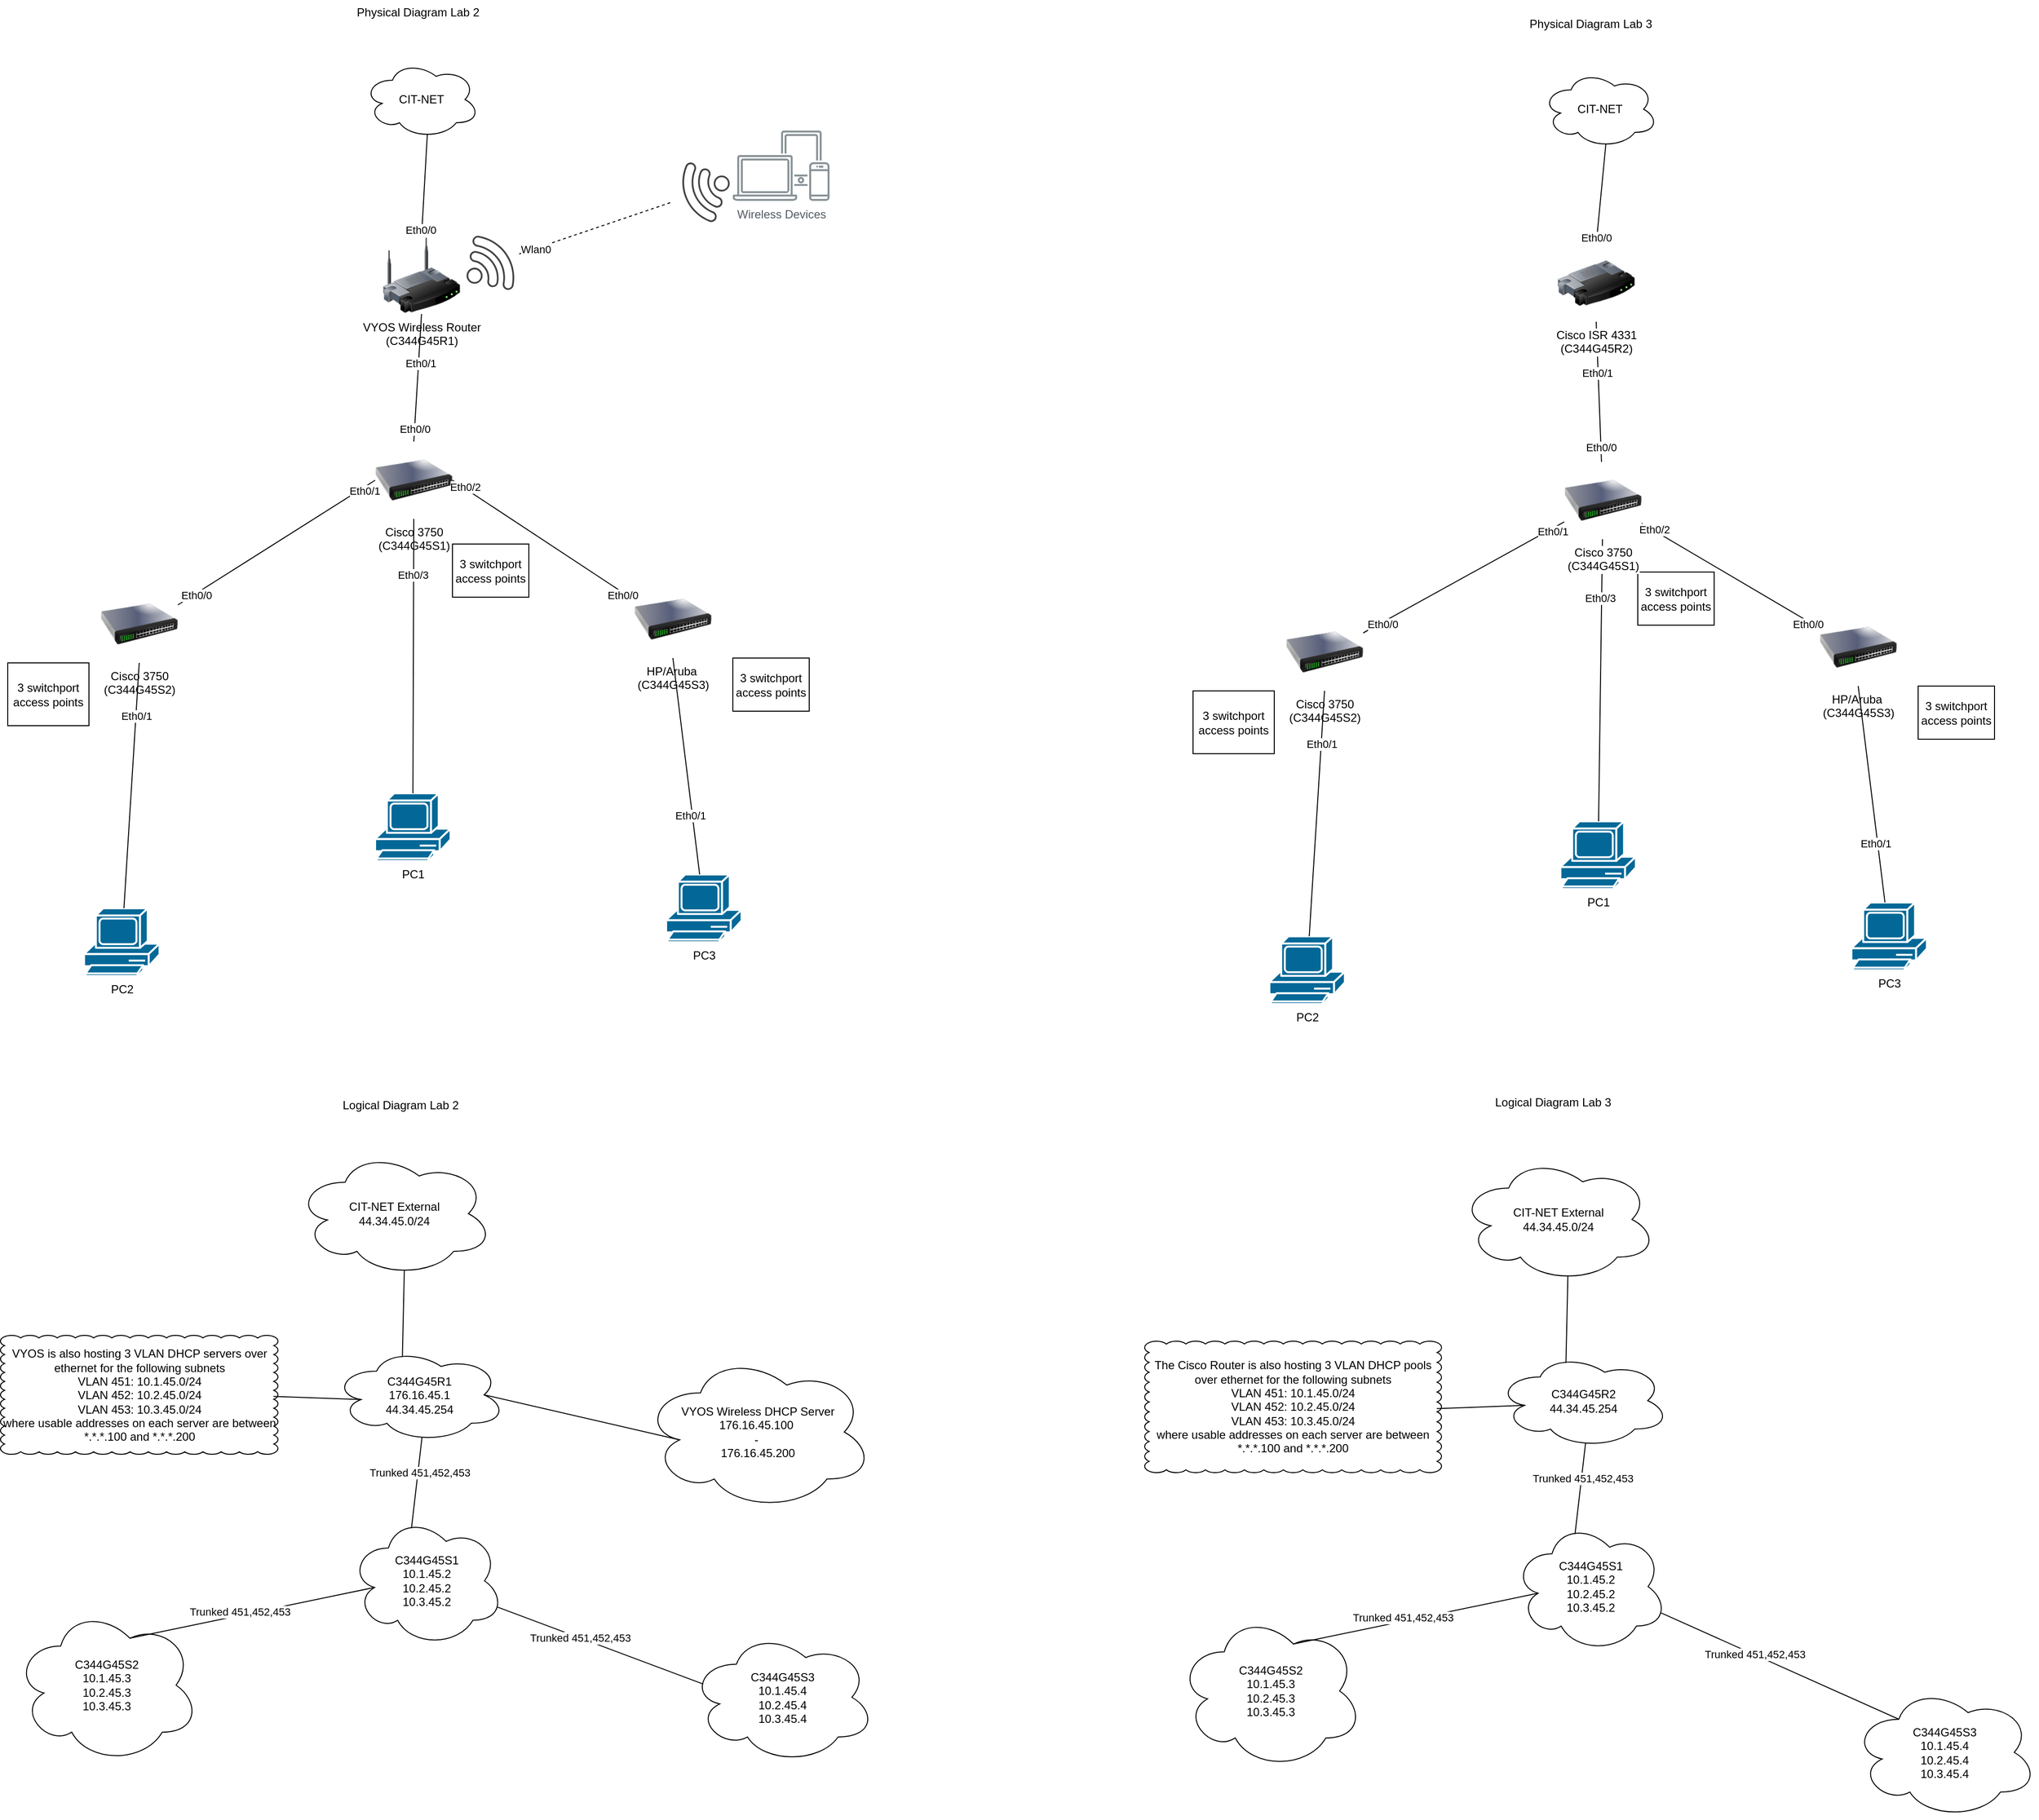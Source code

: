 <mxfile version="26.0.16">
  <diagram name="Page-1" id="vCJ1SuQY2YfiyzVbhze-">
    <mxGraphModel dx="1757" dy="1206" grid="0" gridSize="10" guides="1" tooltips="1" connect="1" arrows="1" fold="1" page="0" pageScale="1" pageWidth="850" pageHeight="1100" math="0" shadow="0">
      <root>
        <mxCell id="0" />
        <mxCell id="1" parent="0" />
        <mxCell id="ZiVLXB9md4UKHXkuWraJ-1" value="Cisco 3750&lt;div&gt;(C344G45S2)&lt;/div&gt;" style="image;html=1;image=img/lib/clip_art/networking/Switch_128x128.png" vertex="1" parent="1">
          <mxGeometry x="-52" y="319" width="80" height="80" as="geometry" />
        </mxCell>
        <mxCell id="ZiVLXB9md4UKHXkuWraJ-2" value="HP/Aruba&amp;nbsp;&lt;div&gt;(C344G45S3)&lt;/div&gt;" style="image;html=1;image=img/lib/clip_art/networking/Switch_128x128.png" vertex="1" parent="1">
          <mxGeometry x="500" y="314" width="80" height="80" as="geometry" />
        </mxCell>
        <mxCell id="ZiVLXB9md4UKHXkuWraJ-3" value="Cisco 3750&lt;div&gt;(C344G45S1)&lt;/div&gt;" style="image;html=1;image=img/lib/clip_art/networking/Switch_128x128.png" vertex="1" parent="1">
          <mxGeometry x="232" y="170" width="80" height="80" as="geometry" />
        </mxCell>
        <mxCell id="ZiVLXB9md4UKHXkuWraJ-4" value="VYOS Wireless Router&lt;div&gt;(C344G45R1)&lt;/div&gt;" style="image;html=1;image=img/lib/clip_art/networking/Wireless_Router_128x128.png" vertex="1" parent="1">
          <mxGeometry x="240" y="-42" width="80" height="80" as="geometry" />
        </mxCell>
        <mxCell id="ZiVLXB9md4UKHXkuWraJ-5" value="CIT-NET" style="ellipse;shape=cloud;whiteSpace=wrap;html=1;" vertex="1" parent="1">
          <mxGeometry x="220" y="-224" width="120" height="80" as="geometry" />
        </mxCell>
        <mxCell id="ZiVLXB9md4UKHXkuWraJ-7" value="" style="endArrow=none;html=1;rounded=0;entryX=0.5;entryY=1;entryDx=0;entryDy=0;exitX=0.5;exitY=0;exitDx=0;exitDy=0;" edge="1" parent="1" source="ZiVLXB9md4UKHXkuWraJ-3" target="ZiVLXB9md4UKHXkuWraJ-4">
          <mxGeometry width="50" height="50" relative="1" as="geometry">
            <mxPoint x="198" y="247" as="sourcePoint" />
            <mxPoint x="248" y="197" as="targetPoint" />
          </mxGeometry>
        </mxCell>
        <mxCell id="ZiVLXB9md4UKHXkuWraJ-12" value="Eth0/1" style="edgeLabel;html=1;align=center;verticalAlign=middle;resizable=0;points=[];" vertex="1" connectable="0" parent="ZiVLXB9md4UKHXkuWraJ-7">
          <mxGeometry x="0.612" y="1" relative="1" as="geometry">
            <mxPoint x="1" y="25" as="offset" />
          </mxGeometry>
        </mxCell>
        <mxCell id="ZiVLXB9md4UKHXkuWraJ-15" value="Eth0/0" style="edgeLabel;html=1;align=center;verticalAlign=middle;resizable=0;points=[];" vertex="1" connectable="0" parent="ZiVLXB9md4UKHXkuWraJ-7">
          <mxGeometry x="-0.793" relative="1" as="geometry">
            <mxPoint as="offset" />
          </mxGeometry>
        </mxCell>
        <mxCell id="ZiVLXB9md4UKHXkuWraJ-9" value="" style="endArrow=none;html=1;rounded=0;entryX=0.55;entryY=0.95;entryDx=0;entryDy=0;entryPerimeter=0;exitX=0.5;exitY=0;exitDx=0;exitDy=0;" edge="1" parent="1" source="ZiVLXB9md4UKHXkuWraJ-4" target="ZiVLXB9md4UKHXkuWraJ-5">
          <mxGeometry width="50" height="50" relative="1" as="geometry">
            <mxPoint x="227" y="-98" as="sourcePoint" />
            <mxPoint x="277" y="-148" as="targetPoint" />
          </mxGeometry>
        </mxCell>
        <mxCell id="ZiVLXB9md4UKHXkuWraJ-11" value="Eth0/0" style="edgeLabel;html=1;align=center;verticalAlign=middle;resizable=0;points=[];" vertex="1" connectable="0" parent="ZiVLXB9md4UKHXkuWraJ-9">
          <mxGeometry x="-0.743" y="3" relative="1" as="geometry">
            <mxPoint x="1" y="6" as="offset" />
          </mxGeometry>
        </mxCell>
        <mxCell id="ZiVLXB9md4UKHXkuWraJ-13" value="" style="endArrow=none;html=1;rounded=0;exitX=1;exitY=0.25;exitDx=0;exitDy=0;entryX=0;entryY=0.5;entryDx=0;entryDy=0;" edge="1" parent="1" source="ZiVLXB9md4UKHXkuWraJ-1" target="ZiVLXB9md4UKHXkuWraJ-3">
          <mxGeometry width="50" height="50" relative="1" as="geometry">
            <mxPoint x="198" y="276" as="sourcePoint" />
            <mxPoint x="166" y="236" as="targetPoint" />
          </mxGeometry>
        </mxCell>
        <mxCell id="ZiVLXB9md4UKHXkuWraJ-16" value="Eth0/1" style="edgeLabel;html=1;align=center;verticalAlign=middle;resizable=0;points=[];" vertex="1" connectable="0" parent="ZiVLXB9md4UKHXkuWraJ-13">
          <mxGeometry x="0.871" y="-3" relative="1" as="geometry">
            <mxPoint as="offset" />
          </mxGeometry>
        </mxCell>
        <mxCell id="ZiVLXB9md4UKHXkuWraJ-18" value="Eth0/0" style="edgeLabel;html=1;align=center;verticalAlign=middle;resizable=0;points=[];" vertex="1" connectable="0" parent="ZiVLXB9md4UKHXkuWraJ-13">
          <mxGeometry x="-0.821" y="-1" relative="1" as="geometry">
            <mxPoint as="offset" />
          </mxGeometry>
        </mxCell>
        <mxCell id="ZiVLXB9md4UKHXkuWraJ-14" value="" style="endArrow=none;html=1;rounded=0;exitX=1;exitY=0.5;exitDx=0;exitDy=0;entryX=0;entryY=0.25;entryDx=0;entryDy=0;" edge="1" parent="1" source="ZiVLXB9md4UKHXkuWraJ-3" target="ZiVLXB9md4UKHXkuWraJ-2">
          <mxGeometry width="50" height="50" relative="1" as="geometry">
            <mxPoint x="423" y="329" as="sourcePoint" />
            <mxPoint x="473" y="279" as="targetPoint" />
          </mxGeometry>
        </mxCell>
        <mxCell id="ZiVLXB9md4UKHXkuWraJ-17" value="Eth0/2" style="edgeLabel;html=1;align=center;verticalAlign=middle;resizable=0;points=[];" vertex="1" connectable="0" parent="ZiVLXB9md4UKHXkuWraJ-14">
          <mxGeometry x="-0.87" y="1" relative="1" as="geometry">
            <mxPoint as="offset" />
          </mxGeometry>
        </mxCell>
        <mxCell id="ZiVLXB9md4UKHXkuWraJ-19" value="Eth0/0" style="edgeLabel;html=1;align=center;verticalAlign=middle;resizable=0;points=[];" vertex="1" connectable="0" parent="ZiVLXB9md4UKHXkuWraJ-14">
          <mxGeometry x="0.889" y="-3" relative="1" as="geometry">
            <mxPoint y="-1" as="offset" />
          </mxGeometry>
        </mxCell>
        <mxCell id="ZiVLXB9md4UKHXkuWraJ-20" value="PC1" style="shape=mxgraph.cisco.computers_and_peripherals.pc;html=1;pointerEvents=1;dashed=0;fillColor=#036897;strokeColor=#ffffff;strokeWidth=2;verticalLabelPosition=bottom;verticalAlign=top;align=center;outlineConnect=0;" vertex="1" parent="1">
          <mxGeometry x="232" y="534" width="78" height="70" as="geometry" />
        </mxCell>
        <mxCell id="ZiVLXB9md4UKHXkuWraJ-21" value="PC2" style="shape=mxgraph.cisco.computers_and_peripherals.pc;html=1;pointerEvents=1;dashed=0;fillColor=#036897;strokeColor=#ffffff;strokeWidth=2;verticalLabelPosition=bottom;verticalAlign=top;align=center;outlineConnect=0;" vertex="1" parent="1">
          <mxGeometry x="-69" y="653" width="78" height="70" as="geometry" />
        </mxCell>
        <mxCell id="ZiVLXB9md4UKHXkuWraJ-22" value="PC3" style="shape=mxgraph.cisco.computers_and_peripherals.pc;html=1;pointerEvents=1;dashed=0;fillColor=#036897;strokeColor=#ffffff;strokeWidth=2;verticalLabelPosition=bottom;verticalAlign=top;align=center;outlineConnect=0;" vertex="1" parent="1">
          <mxGeometry x="533" y="618" width="78" height="70" as="geometry" />
        </mxCell>
        <mxCell id="ZiVLXB9md4UKHXkuWraJ-30" value="Wireless Devices" style="sketch=0;outlineConnect=0;gradientColor=none;fontColor=#545B64;strokeColor=none;fillColor=#879196;dashed=0;verticalLabelPosition=bottom;verticalAlign=top;align=center;html=1;fontSize=12;fontStyle=0;aspect=fixed;shape=mxgraph.aws4.illustration_devices;pointerEvents=1" vertex="1" parent="1">
          <mxGeometry x="602" y="-152" width="100" height="73" as="geometry" />
        </mxCell>
        <mxCell id="ZiVLXB9md4UKHXkuWraJ-32" value="" style="sketch=0;pointerEvents=1;shadow=0;dashed=0;html=1;strokeColor=none;fillColor=#434445;aspect=fixed;labelPosition=center;verticalLabelPosition=bottom;verticalAlign=top;align=center;outlineConnect=0;shape=mxgraph.vvd.wi_fi;rotation=10;" vertex="1" parent="1">
          <mxGeometry x="329" y="-40" width="50" height="50" as="geometry" />
        </mxCell>
        <mxCell id="ZiVLXB9md4UKHXkuWraJ-34" value="" style="sketch=0;pointerEvents=1;shadow=0;dashed=0;html=1;strokeColor=none;fillColor=#434445;aspect=fixed;labelPosition=center;verticalLabelPosition=bottom;verticalAlign=top;align=center;outlineConnect=0;shape=mxgraph.vvd.wi_fi;rotation=-158;" vertex="1" parent="1">
          <mxGeometry x="544" y="-113" width="50" height="50" as="geometry" />
        </mxCell>
        <mxCell id="ZiVLXB9md4UKHXkuWraJ-35" value="" style="endArrow=none;dashed=1;html=1;rounded=0;" edge="1" parent="1" source="ZiVLXB9md4UKHXkuWraJ-32" target="ZiVLXB9md4UKHXkuWraJ-34">
          <mxGeometry width="50" height="50" relative="1" as="geometry">
            <mxPoint x="430" y="18" as="sourcePoint" />
            <mxPoint x="480" y="-32" as="targetPoint" />
          </mxGeometry>
        </mxCell>
        <mxCell id="ZiVLXB9md4UKHXkuWraJ-36" value="Wlan0" style="edgeLabel;html=1;align=center;verticalAlign=middle;resizable=0;points=[];" vertex="1" connectable="0" parent="ZiVLXB9md4UKHXkuWraJ-35">
          <mxGeometry x="-0.669" y="-4" relative="1" as="geometry">
            <mxPoint x="-11" as="offset" />
          </mxGeometry>
        </mxCell>
        <mxCell id="ZiVLXB9md4UKHXkuWraJ-71" value="Physical Diagram Lab 2" style="text;html=1;align=center;verticalAlign=middle;resizable=0;points=[];autosize=1;strokeColor=none;fillColor=none;" vertex="1" parent="1">
          <mxGeometry x="203" y="-287" width="145" height="26" as="geometry" />
        </mxCell>
        <mxCell id="ZiVLXB9md4UKHXkuWraJ-73" value="Logical Diagram Lab 2" style="text;html=1;align=center;verticalAlign=middle;resizable=0;points=[];autosize=1;strokeColor=none;fillColor=none;" vertex="1" parent="1">
          <mxGeometry x="189" y="844" width="138" height="26" as="geometry" />
        </mxCell>
        <mxCell id="ZiVLXB9md4UKHXkuWraJ-74" value="Logical Diagram Lab 3" style="text;html=1;align=center;verticalAlign=middle;resizable=0;points=[];autosize=1;strokeColor=none;fillColor=none;" vertex="1" parent="1">
          <mxGeometry x="1381" y="841" width="138" height="26" as="geometry" />
        </mxCell>
        <mxCell id="ZiVLXB9md4UKHXkuWraJ-75" value="CIT-NET External&lt;div&gt;44.34.45.0/24&lt;/div&gt;" style="ellipse;shape=cloud;whiteSpace=wrap;html=1;" vertex="1" parent="1">
          <mxGeometry x="150" y="904" width="204" height="130" as="geometry" />
        </mxCell>
        <mxCell id="ZiVLXB9md4UKHXkuWraJ-76" value="C344G45R1&lt;br&gt;&lt;div&gt;176.16.45.1&lt;/div&gt;&lt;div&gt;44.34.45.254&lt;/div&gt;" style="ellipse;shape=cloud;whiteSpace=wrap;html=1;" vertex="1" parent="1">
          <mxGeometry x="189" y="1107.5" width="178" height="98" as="geometry" />
        </mxCell>
        <mxCell id="ZiVLXB9md4UKHXkuWraJ-78" value="" style="endArrow=none;html=1;rounded=0;entryX=0.55;entryY=0.95;entryDx=0;entryDy=0;entryPerimeter=0;exitX=0.4;exitY=0.1;exitDx=0;exitDy=0;exitPerimeter=0;" edge="1" parent="1" source="ZiVLXB9md4UKHXkuWraJ-76" target="ZiVLXB9md4UKHXkuWraJ-75">
          <mxGeometry width="50" height="50" relative="1" as="geometry">
            <mxPoint x="293" y="1183" as="sourcePoint" />
            <mxPoint x="343" y="1133" as="targetPoint" />
          </mxGeometry>
        </mxCell>
        <mxCell id="ZiVLXB9md4UKHXkuWraJ-79" value="VYOS Wireless DHCP Server&lt;div&gt;176.16.45.100&amp;nbsp;&lt;/div&gt;&lt;div&gt;-&amp;nbsp;&lt;/div&gt;&lt;div&gt;176.16.45.200&lt;/div&gt;" style="ellipse;shape=cloud;whiteSpace=wrap;html=1;" vertex="1" parent="1">
          <mxGeometry x="509" y="1114" width="238" height="162" as="geometry" />
        </mxCell>
        <mxCell id="ZiVLXB9md4UKHXkuWraJ-80" value="" style="endArrow=none;html=1;rounded=0;entryX=0.16;entryY=0.55;entryDx=0;entryDy=0;entryPerimeter=0;exitX=0.875;exitY=0.5;exitDx=0;exitDy=0;exitPerimeter=0;" edge="1" parent="1" source="ZiVLXB9md4UKHXkuWraJ-76" target="ZiVLXB9md4UKHXkuWraJ-79">
          <mxGeometry width="50" height="50" relative="1" as="geometry">
            <mxPoint x="293" y="1210" as="sourcePoint" />
            <mxPoint x="343" y="1160" as="targetPoint" />
          </mxGeometry>
        </mxCell>
        <mxCell id="ZiVLXB9md4UKHXkuWraJ-82" value="C344G45S2&lt;div&gt;&lt;div&gt;10.1.45.3&lt;/div&gt;&lt;div&gt;10.2.45.3&lt;/div&gt;&lt;div&gt;10.3.45.3&lt;/div&gt;&lt;/div&gt;" style="ellipse;shape=cloud;whiteSpace=wrap;html=1;" vertex="1" parent="1">
          <mxGeometry x="-141" y="1376" width="191" height="162" as="geometry" />
        </mxCell>
        <mxCell id="ZiVLXB9md4UKHXkuWraJ-83" value="C344G45S1&lt;div&gt;10.1.45.2&lt;/div&gt;&lt;div&gt;10.2.45.2&lt;/div&gt;&lt;div&gt;10.3.45.2&lt;/div&gt;" style="ellipse;shape=cloud;whiteSpace=wrap;html=1;" vertex="1" parent="1">
          <mxGeometry x="206" y="1281" width="159" height="136" as="geometry" />
        </mxCell>
        <mxCell id="ZiVLXB9md4UKHXkuWraJ-84" value="C344G45S3&lt;div&gt;&lt;div&gt;10.1.45.4&lt;/div&gt;&lt;div&gt;10.2.45.4&lt;/div&gt;&lt;div&gt;10.3.45.4&lt;/div&gt;&lt;/div&gt;" style="ellipse;shape=cloud;whiteSpace=wrap;html=1;" vertex="1" parent="1">
          <mxGeometry x="558" y="1401" width="191" height="137" as="geometry" />
        </mxCell>
        <mxCell id="ZiVLXB9md4UKHXkuWraJ-85" value="" style="endArrow=none;html=1;rounded=0;exitX=0.625;exitY=0.2;exitDx=0;exitDy=0;exitPerimeter=0;entryX=0.16;entryY=0.55;entryDx=0;entryDy=0;entryPerimeter=0;" edge="1" parent="1" source="ZiVLXB9md4UKHXkuWraJ-82" target="ZiVLXB9md4UKHXkuWraJ-83">
          <mxGeometry width="50" height="50" relative="1" as="geometry">
            <mxPoint x="195" y="1282" as="sourcePoint" />
            <mxPoint x="245" y="1232" as="targetPoint" />
          </mxGeometry>
        </mxCell>
        <mxCell id="ZiVLXB9md4UKHXkuWraJ-95" value="Trunked 451,452,453" style="edgeLabel;html=1;align=center;verticalAlign=middle;resizable=0;points=[];" vertex="1" connectable="0" parent="ZiVLXB9md4UKHXkuWraJ-85">
          <mxGeometry x="-0.099" y="4" relative="1" as="geometry">
            <mxPoint as="offset" />
          </mxGeometry>
        </mxCell>
        <mxCell id="ZiVLXB9md4UKHXkuWraJ-86" value="" style="endArrow=none;html=1;rounded=0;entryX=0.514;entryY=0.949;entryDx=0;entryDy=0;entryPerimeter=0;exitX=0.4;exitY=0.1;exitDx=0;exitDy=0;exitPerimeter=0;" edge="1" parent="1" source="ZiVLXB9md4UKHXkuWraJ-83" target="ZiVLXB9md4UKHXkuWraJ-76">
          <mxGeometry width="50" height="50" relative="1" as="geometry">
            <mxPoint x="195" y="1282" as="sourcePoint" />
            <mxPoint x="245" y="1232" as="targetPoint" />
          </mxGeometry>
        </mxCell>
        <mxCell id="ZiVLXB9md4UKHXkuWraJ-97" value="Trunked 451,452,453" style="edgeLabel;html=1;align=center;verticalAlign=middle;resizable=0;points=[];" vertex="1" connectable="0" parent="ZiVLXB9md4UKHXkuWraJ-86">
          <mxGeometry x="0.225" y="-1" relative="1" as="geometry">
            <mxPoint as="offset" />
          </mxGeometry>
        </mxCell>
        <mxCell id="ZiVLXB9md4UKHXkuWraJ-87" value="" style="endArrow=none;html=1;rounded=0;exitX=0.96;exitY=0.7;exitDx=0;exitDy=0;exitPerimeter=0;entryX=0.07;entryY=0.4;entryDx=0;entryDy=0;entryPerimeter=0;" edge="1" parent="1" source="ZiVLXB9md4UKHXkuWraJ-83" target="ZiVLXB9md4UKHXkuWraJ-84">
          <mxGeometry width="50" height="50" relative="1" as="geometry">
            <mxPoint x="195" y="1282" as="sourcePoint" />
            <mxPoint x="245" y="1232" as="targetPoint" />
          </mxGeometry>
        </mxCell>
        <mxCell id="ZiVLXB9md4UKHXkuWraJ-96" value="Trunked 451,452,453" style="edgeLabel;html=1;align=center;verticalAlign=middle;resizable=0;points=[];" vertex="1" connectable="0" parent="ZiVLXB9md4UKHXkuWraJ-87">
          <mxGeometry x="-0.3" y="2" relative="1" as="geometry">
            <mxPoint x="10" y="6" as="offset" />
          </mxGeometry>
        </mxCell>
        <mxCell id="ZiVLXB9md4UKHXkuWraJ-89" value="VYOS is also hosting 3 VLAN DHCP servers over ethernet for the following subnets&lt;div&gt;VLAN 451: 10.1.45.0/24&lt;/div&gt;&lt;div&gt;VLAN 452: 10.2.45.0/24&lt;/div&gt;&lt;div&gt;VLAN 453: 10.3.45.0/24&lt;/div&gt;&lt;div&gt;where usable addresses on each server are between *.*.*.100 and *.*.*.200&lt;/div&gt;" style="whiteSpace=wrap;html=1;shape=mxgraph.basic.cloud_rect" vertex="1" parent="1">
          <mxGeometry x="-155.5" y="1095" width="287" height="123" as="geometry" />
        </mxCell>
        <mxCell id="ZiVLXB9md4UKHXkuWraJ-94" value="" style="endArrow=none;html=1;rounded=0;exitX=0.984;exitY=0.513;exitDx=0;exitDy=0;exitPerimeter=0;entryX=0.16;entryY=0.55;entryDx=0;entryDy=0;entryPerimeter=0;" edge="1" parent="1" source="ZiVLXB9md4UKHXkuWraJ-89" target="ZiVLXB9md4UKHXkuWraJ-76">
          <mxGeometry width="50" height="50" relative="1" as="geometry">
            <mxPoint x="141" y="1208" as="sourcePoint" />
            <mxPoint x="191" y="1158" as="targetPoint" />
          </mxGeometry>
        </mxCell>
        <mxCell id="ZiVLXB9md4UKHXkuWraJ-101" value="" style="endArrow=none;html=1;rounded=0;entryX=0.5;entryY=1;entryDx=0;entryDy=0;" edge="1" parent="1" source="ZiVLXB9md4UKHXkuWraJ-20" target="ZiVLXB9md4UKHXkuWraJ-3">
          <mxGeometry width="50" height="50" relative="1" as="geometry">
            <mxPoint x="270" y="389" as="sourcePoint" />
            <mxPoint x="275" y="248" as="targetPoint" />
          </mxGeometry>
        </mxCell>
        <mxCell id="ZiVLXB9md4UKHXkuWraJ-104" value="Eth0/3" style="edgeLabel;html=1;align=center;verticalAlign=middle;resizable=0;points=[];" vertex="1" connectable="0" parent="ZiVLXB9md4UKHXkuWraJ-101">
          <mxGeometry x="0.368" relative="1" as="geometry">
            <mxPoint x="-1" y="-32" as="offset" />
          </mxGeometry>
        </mxCell>
        <mxCell id="ZiVLXB9md4UKHXkuWraJ-106" value="3 switchport access points" style="rounded=0;whiteSpace=wrap;html=1;" vertex="1" parent="1">
          <mxGeometry x="312" y="276" width="79" height="55" as="geometry" />
        </mxCell>
        <mxCell id="ZiVLXB9md4UKHXkuWraJ-107" value="3 switchport access points" style="rounded=0;whiteSpace=wrap;html=1;" vertex="1" parent="1">
          <mxGeometry x="602" y="394" width="79" height="55" as="geometry" />
        </mxCell>
        <mxCell id="ZiVLXB9md4UKHXkuWraJ-108" value="3 switchport access points" style="rounded=0;whiteSpace=wrap;html=1;" vertex="1" parent="1">
          <mxGeometry x="-148" y="399" width="84" height="65" as="geometry" />
        </mxCell>
        <mxCell id="ZiVLXB9md4UKHXkuWraJ-114" value="" style="endArrow=none;html=1;rounded=0;exitX=0.5;exitY=1;exitDx=0;exitDy=0;" edge="1" parent="1" source="ZiVLXB9md4UKHXkuWraJ-1" target="ZiVLXB9md4UKHXkuWraJ-21">
          <mxGeometry width="50" height="50" relative="1" as="geometry">
            <mxPoint x="-22" y="409" as="sourcePoint" />
            <mxPoint x="-19" y="506" as="targetPoint" />
          </mxGeometry>
        </mxCell>
        <mxCell id="ZiVLXB9md4UKHXkuWraJ-117" value="Eth0/1" style="edgeLabel;html=1;align=center;verticalAlign=middle;resizable=0;points=[];" vertex="1" connectable="0" parent="ZiVLXB9md4UKHXkuWraJ-114">
          <mxGeometry x="0.221" y="-1" relative="1" as="geometry">
            <mxPoint x="7" y="-100" as="offset" />
          </mxGeometry>
        </mxCell>
        <mxCell id="ZiVLXB9md4UKHXkuWraJ-121" value="" style="endArrow=none;html=1;rounded=0;entryX=0.5;entryY=1;entryDx=0;entryDy=0;" edge="1" parent="1" source="ZiVLXB9md4UKHXkuWraJ-22" target="ZiVLXB9md4UKHXkuWraJ-2">
          <mxGeometry width="50" height="50" relative="1" as="geometry">
            <mxPoint x="559" y="489" as="sourcePoint" />
            <mxPoint x="444" y="482" as="targetPoint" />
          </mxGeometry>
        </mxCell>
        <mxCell id="ZiVLXB9md4UKHXkuWraJ-124" value="Eth0/1" style="edgeLabel;html=1;align=center;verticalAlign=middle;resizable=0;points=[];" vertex="1" connectable="0" parent="ZiVLXB9md4UKHXkuWraJ-121">
          <mxGeometry x="-0.52" y="1" relative="1" as="geometry">
            <mxPoint x="-2" y="-8" as="offset" />
          </mxGeometry>
        </mxCell>
        <mxCell id="ZiVLXB9md4UKHXkuWraJ-131" value="CIT-NET" style="ellipse;shape=cloud;whiteSpace=wrap;html=1;" vertex="1" parent="1">
          <mxGeometry x="1439" y="-214" width="120" height="80" as="geometry" />
        </mxCell>
        <mxCell id="ZiVLXB9md4UKHXkuWraJ-132" value="" style="endArrow=none;html=1;rounded=0;entryX=0.5;entryY=1;entryDx=0;entryDy=0;" edge="1" parent="1" source="ZiVLXB9md4UKHXkuWraJ-221" target="ZiVLXB9md4UKHXkuWraJ-178">
          <mxGeometry width="50" height="50" relative="1" as="geometry">
            <mxPoint x="1491" y="180" as="sourcePoint" />
            <mxPoint x="1467" y="207" as="targetPoint" />
          </mxGeometry>
        </mxCell>
        <mxCell id="ZiVLXB9md4UKHXkuWraJ-133" value="Eth0/1" style="edgeLabel;html=1;align=center;verticalAlign=middle;resizable=0;points=[];" vertex="1" connectable="0" parent="ZiVLXB9md4UKHXkuWraJ-132">
          <mxGeometry x="0.612" y="1" relative="1" as="geometry">
            <mxPoint x="1" y="25" as="offset" />
          </mxGeometry>
        </mxCell>
        <mxCell id="ZiVLXB9md4UKHXkuWraJ-134" value="Eth0/0" style="edgeLabel;html=1;align=center;verticalAlign=middle;resizable=0;points=[];" vertex="1" connectable="0" parent="ZiVLXB9md4UKHXkuWraJ-132">
          <mxGeometry x="-0.793" relative="1" as="geometry">
            <mxPoint as="offset" />
          </mxGeometry>
        </mxCell>
        <mxCell id="ZiVLXB9md4UKHXkuWraJ-135" value="" style="endArrow=none;html=1;rounded=0;entryX=0.55;entryY=0.95;entryDx=0;entryDy=0;entryPerimeter=0;exitX=0.5;exitY=0;exitDx=0;exitDy=0;" edge="1" parent="1" source="ZiVLXB9md4UKHXkuWraJ-178" target="ZiVLXB9md4UKHXkuWraJ-131">
          <mxGeometry width="50" height="50" relative="1" as="geometry">
            <mxPoint x="1446" y="-88" as="sourcePoint" />
            <mxPoint x="1496" y="-138" as="targetPoint" />
          </mxGeometry>
        </mxCell>
        <mxCell id="ZiVLXB9md4UKHXkuWraJ-136" value="Eth0/0" style="edgeLabel;html=1;align=center;verticalAlign=middle;resizable=0;points=[];" vertex="1" connectable="0" parent="ZiVLXB9md4UKHXkuWraJ-135">
          <mxGeometry x="-0.743" y="3" relative="1" as="geometry">
            <mxPoint x="1" y="6" as="offset" />
          </mxGeometry>
        </mxCell>
        <mxCell id="ZiVLXB9md4UKHXkuWraJ-178" value="Cisco ISR 4331&lt;div&gt;(C344G45R2)&lt;/div&gt;" style="image;html=1;image=img/lib/clip_art/networking/Router_128x128.png" vertex="1" parent="1">
          <mxGeometry x="1455" y="-34" width="80" height="80" as="geometry" />
        </mxCell>
        <mxCell id="ZiVLXB9md4UKHXkuWraJ-180" value="Physical Diagram Lab 3" style="text;html=1;align=center;verticalAlign=middle;resizable=0;points=[];autosize=1;strokeColor=none;fillColor=none;" vertex="1" parent="1">
          <mxGeometry x="1416.5" y="-275" width="145" height="26" as="geometry" />
        </mxCell>
        <mxCell id="ZiVLXB9md4UKHXkuWraJ-183" value="CIT-NET External&lt;div&gt;44.34.45.0/24&lt;/div&gt;" style="ellipse;shape=cloud;whiteSpace=wrap;html=1;" vertex="1" parent="1">
          <mxGeometry x="1353.5" y="910" width="204" height="130" as="geometry" />
        </mxCell>
        <mxCell id="ZiVLXB9md4UKHXkuWraJ-184" value="&lt;div&gt;C344G45R2&lt;/div&gt;&lt;div&gt;44.34.45.254&lt;/div&gt;" style="ellipse;shape=cloud;whiteSpace=wrap;html=1;" vertex="1" parent="1">
          <mxGeometry x="1392.5" y="1113.5" width="178" height="98" as="geometry" />
        </mxCell>
        <mxCell id="ZiVLXB9md4UKHXkuWraJ-185" value="" style="endArrow=none;html=1;rounded=0;entryX=0.55;entryY=0.95;entryDx=0;entryDy=0;entryPerimeter=0;exitX=0.4;exitY=0.1;exitDx=0;exitDy=0;exitPerimeter=0;" edge="1" parent="1" source="ZiVLXB9md4UKHXkuWraJ-184" target="ZiVLXB9md4UKHXkuWraJ-183">
          <mxGeometry width="50" height="50" relative="1" as="geometry">
            <mxPoint x="1496.5" y="1189" as="sourcePoint" />
            <mxPoint x="1546.5" y="1139" as="targetPoint" />
          </mxGeometry>
        </mxCell>
        <mxCell id="ZiVLXB9md4UKHXkuWraJ-188" value="C344G45S2&lt;div&gt;&lt;div&gt;10.1.45.3&lt;/div&gt;&lt;div&gt;10.2.45.3&lt;/div&gt;&lt;div&gt;10.3.45.3&lt;/div&gt;&lt;/div&gt;" style="ellipse;shape=cloud;whiteSpace=wrap;html=1;" vertex="1" parent="1">
          <mxGeometry x="1062.5" y="1382" width="191" height="162" as="geometry" />
        </mxCell>
        <mxCell id="ZiVLXB9md4UKHXkuWraJ-189" value="C344G45S1&lt;div&gt;10.1.45.2&lt;/div&gt;&lt;div&gt;10.2.45.2&lt;/div&gt;&lt;div&gt;10.3.45.2&lt;/div&gt;" style="ellipse;shape=cloud;whiteSpace=wrap;html=1;" vertex="1" parent="1">
          <mxGeometry x="1409.5" y="1287" width="159" height="136" as="geometry" />
        </mxCell>
        <mxCell id="ZiVLXB9md4UKHXkuWraJ-190" value="C344G45S3&lt;div&gt;&lt;div&gt;10.1.45.4&lt;/div&gt;&lt;div&gt;10.2.45.4&lt;/div&gt;&lt;div&gt;10.3.45.4&lt;/div&gt;&lt;/div&gt;" style="ellipse;shape=cloud;whiteSpace=wrap;html=1;" vertex="1" parent="1">
          <mxGeometry x="1760.25" y="1458" width="191" height="137" as="geometry" />
        </mxCell>
        <mxCell id="ZiVLXB9md4UKHXkuWraJ-191" value="" style="endArrow=none;html=1;rounded=0;exitX=0.625;exitY=0.2;exitDx=0;exitDy=0;exitPerimeter=0;entryX=0.16;entryY=0.55;entryDx=0;entryDy=0;entryPerimeter=0;" edge="1" parent="1" source="ZiVLXB9md4UKHXkuWraJ-188" target="ZiVLXB9md4UKHXkuWraJ-189">
          <mxGeometry width="50" height="50" relative="1" as="geometry">
            <mxPoint x="1398.5" y="1288" as="sourcePoint" />
            <mxPoint x="1448.5" y="1238" as="targetPoint" />
          </mxGeometry>
        </mxCell>
        <mxCell id="ZiVLXB9md4UKHXkuWraJ-192" value="Trunked 451,452,453" style="edgeLabel;html=1;align=center;verticalAlign=middle;resizable=0;points=[];" vertex="1" connectable="0" parent="ZiVLXB9md4UKHXkuWraJ-191">
          <mxGeometry x="-0.099" y="4" relative="1" as="geometry">
            <mxPoint as="offset" />
          </mxGeometry>
        </mxCell>
        <mxCell id="ZiVLXB9md4UKHXkuWraJ-193" value="" style="endArrow=none;html=1;rounded=0;entryX=0.514;entryY=0.949;entryDx=0;entryDy=0;entryPerimeter=0;exitX=0.4;exitY=0.1;exitDx=0;exitDy=0;exitPerimeter=0;" edge="1" parent="1" source="ZiVLXB9md4UKHXkuWraJ-189" target="ZiVLXB9md4UKHXkuWraJ-184">
          <mxGeometry width="50" height="50" relative="1" as="geometry">
            <mxPoint x="1398.5" y="1288" as="sourcePoint" />
            <mxPoint x="1448.5" y="1238" as="targetPoint" />
          </mxGeometry>
        </mxCell>
        <mxCell id="ZiVLXB9md4UKHXkuWraJ-194" value="Trunked 451,452,453" style="edgeLabel;html=1;align=center;verticalAlign=middle;resizable=0;points=[];" vertex="1" connectable="0" parent="ZiVLXB9md4UKHXkuWraJ-193">
          <mxGeometry x="0.225" y="-1" relative="1" as="geometry">
            <mxPoint as="offset" />
          </mxGeometry>
        </mxCell>
        <mxCell id="ZiVLXB9md4UKHXkuWraJ-195" value="" style="endArrow=none;html=1;rounded=0;exitX=0.96;exitY=0.7;exitDx=0;exitDy=0;exitPerimeter=0;entryX=0.25;entryY=0.25;entryDx=0;entryDy=0;entryPerimeter=0;" edge="1" parent="1" source="ZiVLXB9md4UKHXkuWraJ-189" target="ZiVLXB9md4UKHXkuWraJ-190">
          <mxGeometry width="50" height="50" relative="1" as="geometry">
            <mxPoint x="1398.5" y="1288" as="sourcePoint" />
            <mxPoint x="1774.87" y="1461.8" as="targetPoint" />
          </mxGeometry>
        </mxCell>
        <mxCell id="ZiVLXB9md4UKHXkuWraJ-196" value="Trunked 451,452,453" style="edgeLabel;html=1;align=center;verticalAlign=middle;resizable=0;points=[];" vertex="1" connectable="0" parent="ZiVLXB9md4UKHXkuWraJ-195">
          <mxGeometry x="-0.3" y="2" relative="1" as="geometry">
            <mxPoint x="10" y="6" as="offset" />
          </mxGeometry>
        </mxCell>
        <mxCell id="ZiVLXB9md4UKHXkuWraJ-197" value="The Cisco Router is also hosting 3 VLAN DHCP pools over ethernet for the following subnets&lt;div&gt;VLAN 451: 10.1.45.0/24&lt;/div&gt;&lt;div&gt;VLAN 452: 10.2.45.0/24&lt;/div&gt;&lt;div&gt;VLAN 453: 10.3.45.0/24&lt;/div&gt;&lt;div&gt;where usable addresses on each server are between *.*.*.100 and *.*.*.200&lt;/div&gt;" style="whiteSpace=wrap;html=1;shape=mxgraph.basic.cloud_rect" vertex="1" parent="1">
          <mxGeometry x="1028" y="1101" width="307" height="136" as="geometry" />
        </mxCell>
        <mxCell id="ZiVLXB9md4UKHXkuWraJ-198" value="" style="endArrow=none;html=1;rounded=0;exitX=0.984;exitY=0.513;exitDx=0;exitDy=0;exitPerimeter=0;entryX=0.16;entryY=0.55;entryDx=0;entryDy=0;entryPerimeter=0;" edge="1" parent="1" source="ZiVLXB9md4UKHXkuWraJ-197" target="ZiVLXB9md4UKHXkuWraJ-184">
          <mxGeometry width="50" height="50" relative="1" as="geometry">
            <mxPoint x="1344.5" y="1214" as="sourcePoint" />
            <mxPoint x="1394.5" y="1164" as="targetPoint" />
          </mxGeometry>
        </mxCell>
        <mxCell id="ZiVLXB9md4UKHXkuWraJ-201" value="Cisco 3750&lt;div&gt;(C344G45S2)&lt;/div&gt;" style="image;html=1;image=img/lib/clip_art/networking/Switch_128x128.png" vertex="1" parent="1">
          <mxGeometry x="1174" y="348" width="80" height="80" as="geometry" />
        </mxCell>
        <mxCell id="ZiVLXB9md4UKHXkuWraJ-202" value="HP/Aruba&amp;nbsp;&lt;div&gt;(C344G45S3)&lt;/div&gt;" style="image;html=1;image=img/lib/clip_art/networking/Switch_128x128.png" vertex="1" parent="1">
          <mxGeometry x="1726" y="343" width="80" height="80" as="geometry" />
        </mxCell>
        <mxCell id="ZiVLXB9md4UKHXkuWraJ-203" value="" style="endArrow=none;html=1;rounded=0;exitX=1;exitY=0.25;exitDx=0;exitDy=0;" edge="1" parent="1" source="ZiVLXB9md4UKHXkuWraJ-201" target="ZiVLXB9md4UKHXkuWraJ-221">
          <mxGeometry width="50" height="50" relative="1" as="geometry">
            <mxPoint x="1424" y="305" as="sourcePoint" />
            <mxPoint x="1458" y="239" as="targetPoint" />
          </mxGeometry>
        </mxCell>
        <mxCell id="ZiVLXB9md4UKHXkuWraJ-204" value="Eth0/1" style="edgeLabel;html=1;align=center;verticalAlign=middle;resizable=0;points=[];" vertex="1" connectable="0" parent="ZiVLXB9md4UKHXkuWraJ-203">
          <mxGeometry x="0.871" y="-3" relative="1" as="geometry">
            <mxPoint as="offset" />
          </mxGeometry>
        </mxCell>
        <mxCell id="ZiVLXB9md4UKHXkuWraJ-205" value="Eth0/0" style="edgeLabel;html=1;align=center;verticalAlign=middle;resizable=0;points=[];" vertex="1" connectable="0" parent="ZiVLXB9md4UKHXkuWraJ-203">
          <mxGeometry x="-0.821" y="-1" relative="1" as="geometry">
            <mxPoint as="offset" />
          </mxGeometry>
        </mxCell>
        <mxCell id="ZiVLXB9md4UKHXkuWraJ-206" value="" style="endArrow=none;html=1;rounded=0;entryX=0;entryY=0.25;entryDx=0;entryDy=0;" edge="1" parent="1" target="ZiVLXB9md4UKHXkuWraJ-202" source="ZiVLXB9md4UKHXkuWraJ-221">
          <mxGeometry width="50" height="50" relative="1" as="geometry">
            <mxPoint x="1538" y="239" as="sourcePoint" />
            <mxPoint x="1699" y="308" as="targetPoint" />
          </mxGeometry>
        </mxCell>
        <mxCell id="ZiVLXB9md4UKHXkuWraJ-207" value="Eth0/2" style="edgeLabel;html=1;align=center;verticalAlign=middle;resizable=0;points=[];" vertex="1" connectable="0" parent="ZiVLXB9md4UKHXkuWraJ-206">
          <mxGeometry x="-0.87" y="1" relative="1" as="geometry">
            <mxPoint as="offset" />
          </mxGeometry>
        </mxCell>
        <mxCell id="ZiVLXB9md4UKHXkuWraJ-208" value="Eth0/0" style="edgeLabel;html=1;align=center;verticalAlign=middle;resizable=0;points=[];" vertex="1" connectable="0" parent="ZiVLXB9md4UKHXkuWraJ-206">
          <mxGeometry x="0.889" y="-3" relative="1" as="geometry">
            <mxPoint y="-1" as="offset" />
          </mxGeometry>
        </mxCell>
        <mxCell id="ZiVLXB9md4UKHXkuWraJ-209" value="PC1" style="shape=mxgraph.cisco.computers_and_peripherals.pc;html=1;pointerEvents=1;dashed=0;fillColor=#036897;strokeColor=#ffffff;strokeWidth=2;verticalLabelPosition=bottom;verticalAlign=top;align=center;outlineConnect=0;" vertex="1" parent="1">
          <mxGeometry x="1458" y="563" width="78" height="70" as="geometry" />
        </mxCell>
        <mxCell id="ZiVLXB9md4UKHXkuWraJ-210" value="PC2" style="shape=mxgraph.cisco.computers_and_peripherals.pc;html=1;pointerEvents=1;dashed=0;fillColor=#036897;strokeColor=#ffffff;strokeWidth=2;verticalLabelPosition=bottom;verticalAlign=top;align=center;outlineConnect=0;" vertex="1" parent="1">
          <mxGeometry x="1157" y="682" width="78" height="70" as="geometry" />
        </mxCell>
        <mxCell id="ZiVLXB9md4UKHXkuWraJ-211" value="PC3" style="shape=mxgraph.cisco.computers_and_peripherals.pc;html=1;pointerEvents=1;dashed=0;fillColor=#036897;strokeColor=#ffffff;strokeWidth=2;verticalLabelPosition=bottom;verticalAlign=top;align=center;outlineConnect=0;" vertex="1" parent="1">
          <mxGeometry x="1759" y="647" width="78" height="70" as="geometry" />
        </mxCell>
        <mxCell id="ZiVLXB9md4UKHXkuWraJ-212" value="" style="endArrow=none;html=1;rounded=0;" edge="1" parent="1" source="ZiVLXB9md4UKHXkuWraJ-209" target="ZiVLXB9md4UKHXkuWraJ-221">
          <mxGeometry width="50" height="50" relative="1" as="geometry">
            <mxPoint x="1496" y="418" as="sourcePoint" />
            <mxPoint x="1498" y="279" as="targetPoint" />
          </mxGeometry>
        </mxCell>
        <mxCell id="ZiVLXB9md4UKHXkuWraJ-213" value="Eth0/3" style="edgeLabel;html=1;align=center;verticalAlign=middle;resizable=0;points=[];" vertex="1" connectable="0" parent="ZiVLXB9md4UKHXkuWraJ-212">
          <mxGeometry x="0.368" relative="1" as="geometry">
            <mxPoint x="-1" y="-32" as="offset" />
          </mxGeometry>
        </mxCell>
        <mxCell id="ZiVLXB9md4UKHXkuWraJ-214" value="3 switchport access points" style="rounded=0;whiteSpace=wrap;html=1;" vertex="1" parent="1">
          <mxGeometry x="1538" y="305" width="79" height="55" as="geometry" />
        </mxCell>
        <mxCell id="ZiVLXB9md4UKHXkuWraJ-215" value="3 switchport access points" style="rounded=0;whiteSpace=wrap;html=1;" vertex="1" parent="1">
          <mxGeometry x="1828" y="423" width="79" height="55" as="geometry" />
        </mxCell>
        <mxCell id="ZiVLXB9md4UKHXkuWraJ-216" value="3 switchport access points" style="rounded=0;whiteSpace=wrap;html=1;" vertex="1" parent="1">
          <mxGeometry x="1078" y="428" width="84" height="65" as="geometry" />
        </mxCell>
        <mxCell id="ZiVLXB9md4UKHXkuWraJ-217" value="" style="endArrow=none;html=1;rounded=0;exitX=0.5;exitY=1;exitDx=0;exitDy=0;" edge="1" parent="1" source="ZiVLXB9md4UKHXkuWraJ-201" target="ZiVLXB9md4UKHXkuWraJ-210">
          <mxGeometry width="50" height="50" relative="1" as="geometry">
            <mxPoint x="1204" y="438" as="sourcePoint" />
            <mxPoint x="1207" y="535" as="targetPoint" />
          </mxGeometry>
        </mxCell>
        <mxCell id="ZiVLXB9md4UKHXkuWraJ-218" value="Eth0/1" style="edgeLabel;html=1;align=center;verticalAlign=middle;resizable=0;points=[];" vertex="1" connectable="0" parent="ZiVLXB9md4UKHXkuWraJ-217">
          <mxGeometry x="0.221" y="-1" relative="1" as="geometry">
            <mxPoint x="7" y="-100" as="offset" />
          </mxGeometry>
        </mxCell>
        <mxCell id="ZiVLXB9md4UKHXkuWraJ-219" value="" style="endArrow=none;html=1;rounded=0;entryX=0.5;entryY=1;entryDx=0;entryDy=0;" edge="1" parent="1" source="ZiVLXB9md4UKHXkuWraJ-211" target="ZiVLXB9md4UKHXkuWraJ-202">
          <mxGeometry width="50" height="50" relative="1" as="geometry">
            <mxPoint x="1785" y="518" as="sourcePoint" />
            <mxPoint x="1670" y="511" as="targetPoint" />
          </mxGeometry>
        </mxCell>
        <mxCell id="ZiVLXB9md4UKHXkuWraJ-220" value="Eth0/1" style="edgeLabel;html=1;align=center;verticalAlign=middle;resizable=0;points=[];" vertex="1" connectable="0" parent="ZiVLXB9md4UKHXkuWraJ-219">
          <mxGeometry x="-0.52" y="1" relative="1" as="geometry">
            <mxPoint x="-2" y="-8" as="offset" />
          </mxGeometry>
        </mxCell>
        <mxCell id="ZiVLXB9md4UKHXkuWraJ-221" value="Cisco 3750&lt;div&gt;(C344G45S1)&lt;/div&gt;" style="image;html=1;image=img/lib/clip_art/networking/Switch_128x128.png" vertex="1" parent="1">
          <mxGeometry x="1462" y="191" width="80" height="80" as="geometry" />
        </mxCell>
      </root>
    </mxGraphModel>
  </diagram>
</mxfile>
